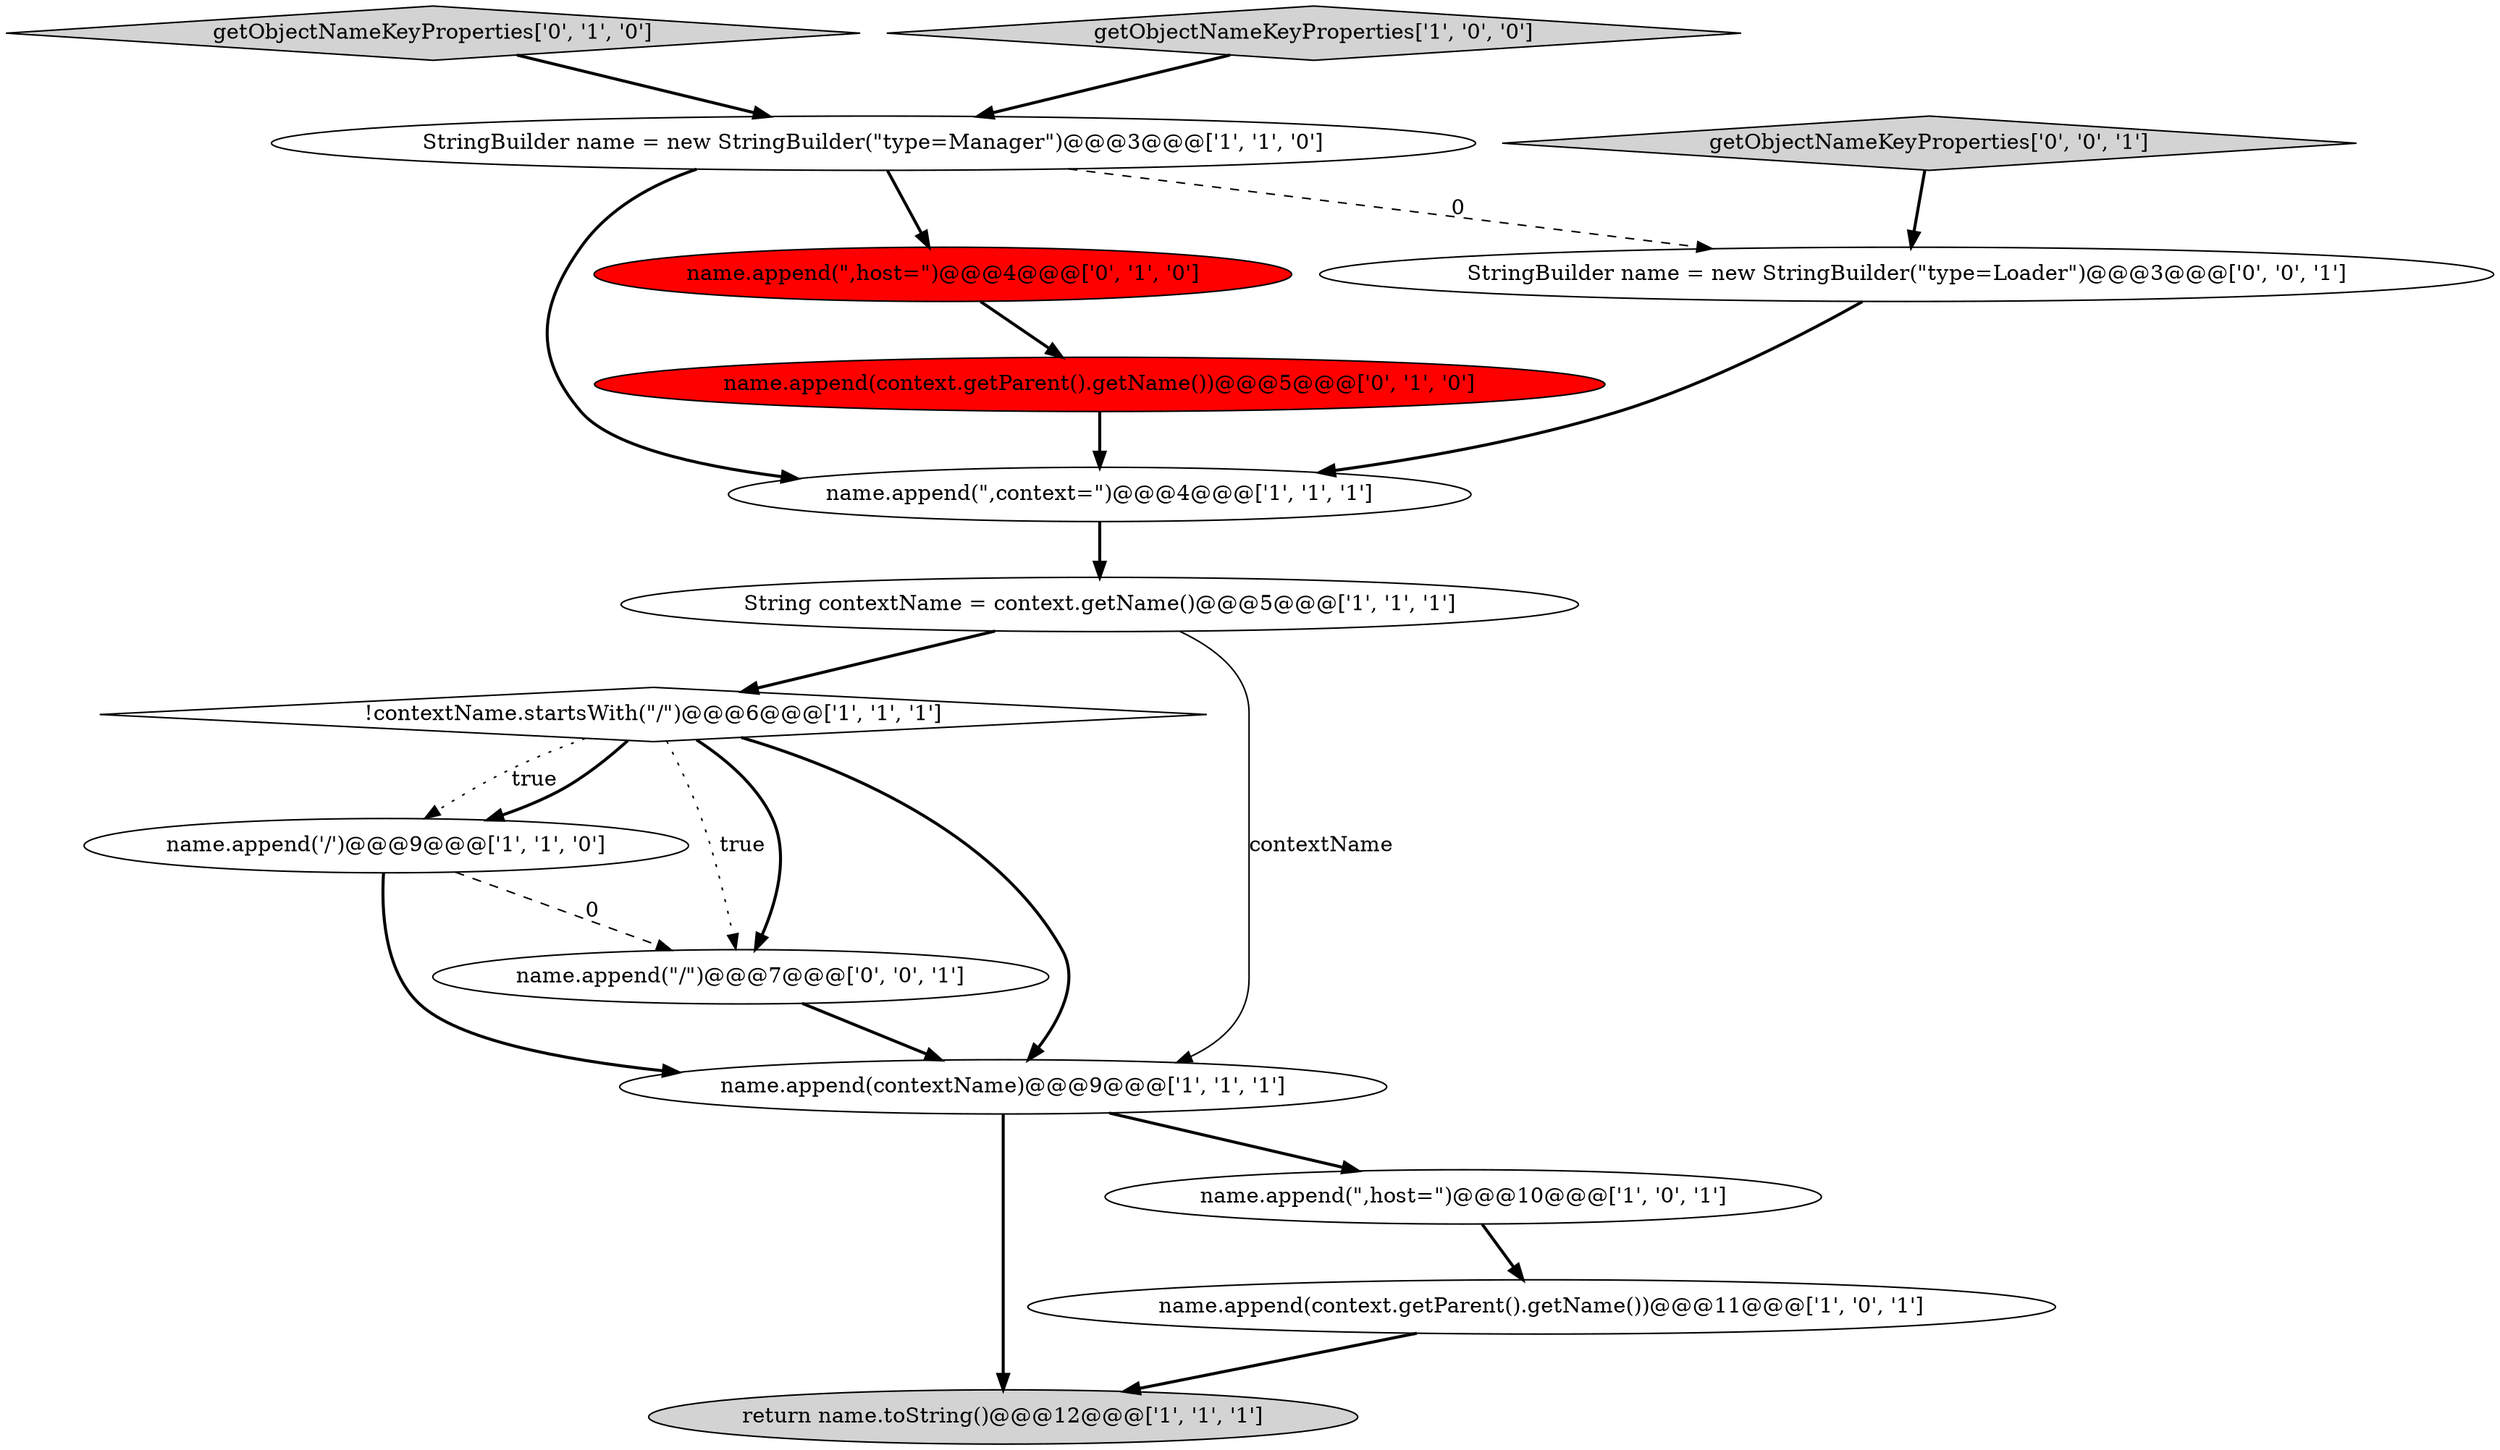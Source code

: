 digraph {
4 [style = filled, label = "name.append('/')@@@9@@@['1', '1', '0']", fillcolor = white, shape = ellipse image = "AAA0AAABBB1BBB"];
5 [style = filled, label = "name.append(contextName)@@@9@@@['1', '1', '1']", fillcolor = white, shape = ellipse image = "AAA0AAABBB1BBB"];
9 [style = filled, label = "name.append(\",host=\")@@@10@@@['1', '0', '1']", fillcolor = white, shape = ellipse image = "AAA0AAABBB1BBB"];
3 [style = filled, label = "name.append(\",context=\")@@@4@@@['1', '1', '1']", fillcolor = white, shape = ellipse image = "AAA0AAABBB1BBB"];
1 [style = filled, label = "StringBuilder name = new StringBuilder(\"type=Manager\")@@@3@@@['1', '1', '0']", fillcolor = white, shape = ellipse image = "AAA0AAABBB1BBB"];
15 [style = filled, label = "getObjectNameKeyProperties['0', '0', '1']", fillcolor = lightgray, shape = diamond image = "AAA0AAABBB3BBB"];
7 [style = filled, label = "return name.toString()@@@12@@@['1', '1', '1']", fillcolor = lightgray, shape = ellipse image = "AAA0AAABBB1BBB"];
11 [style = filled, label = "name.append(context.getParent().getName())@@@5@@@['0', '1', '0']", fillcolor = red, shape = ellipse image = "AAA1AAABBB2BBB"];
14 [style = filled, label = "StringBuilder name = new StringBuilder(\"type=Loader\")@@@3@@@['0', '0', '1']", fillcolor = white, shape = ellipse image = "AAA0AAABBB3BBB"];
13 [style = filled, label = "name.append(\"/\")@@@7@@@['0', '0', '1']", fillcolor = white, shape = ellipse image = "AAA0AAABBB3BBB"];
10 [style = filled, label = "name.append(\",host=\")@@@4@@@['0', '1', '0']", fillcolor = red, shape = ellipse image = "AAA1AAABBB2BBB"];
12 [style = filled, label = "getObjectNameKeyProperties['0', '1', '0']", fillcolor = lightgray, shape = diamond image = "AAA0AAABBB2BBB"];
0 [style = filled, label = "!contextName.startsWith(\"/\")@@@6@@@['1', '1', '1']", fillcolor = white, shape = diamond image = "AAA0AAABBB1BBB"];
2 [style = filled, label = "name.append(context.getParent().getName())@@@11@@@['1', '0', '1']", fillcolor = white, shape = ellipse image = "AAA0AAABBB1BBB"];
6 [style = filled, label = "getObjectNameKeyProperties['1', '0', '0']", fillcolor = lightgray, shape = diamond image = "AAA0AAABBB1BBB"];
8 [style = filled, label = "String contextName = context.getName()@@@5@@@['1', '1', '1']", fillcolor = white, shape = ellipse image = "AAA0AAABBB1BBB"];
8->5 [style = solid, label="contextName"];
14->3 [style = bold, label=""];
0->13 [style = dotted, label="true"];
0->13 [style = bold, label=""];
5->9 [style = bold, label=""];
15->14 [style = bold, label=""];
1->14 [style = dashed, label="0"];
9->2 [style = bold, label=""];
0->4 [style = dotted, label="true"];
1->3 [style = bold, label=""];
12->1 [style = bold, label=""];
8->0 [style = bold, label=""];
6->1 [style = bold, label=""];
11->3 [style = bold, label=""];
0->4 [style = bold, label=""];
3->8 [style = bold, label=""];
13->5 [style = bold, label=""];
5->7 [style = bold, label=""];
2->7 [style = bold, label=""];
4->13 [style = dashed, label="0"];
1->10 [style = bold, label=""];
4->5 [style = bold, label=""];
0->5 [style = bold, label=""];
10->11 [style = bold, label=""];
}
